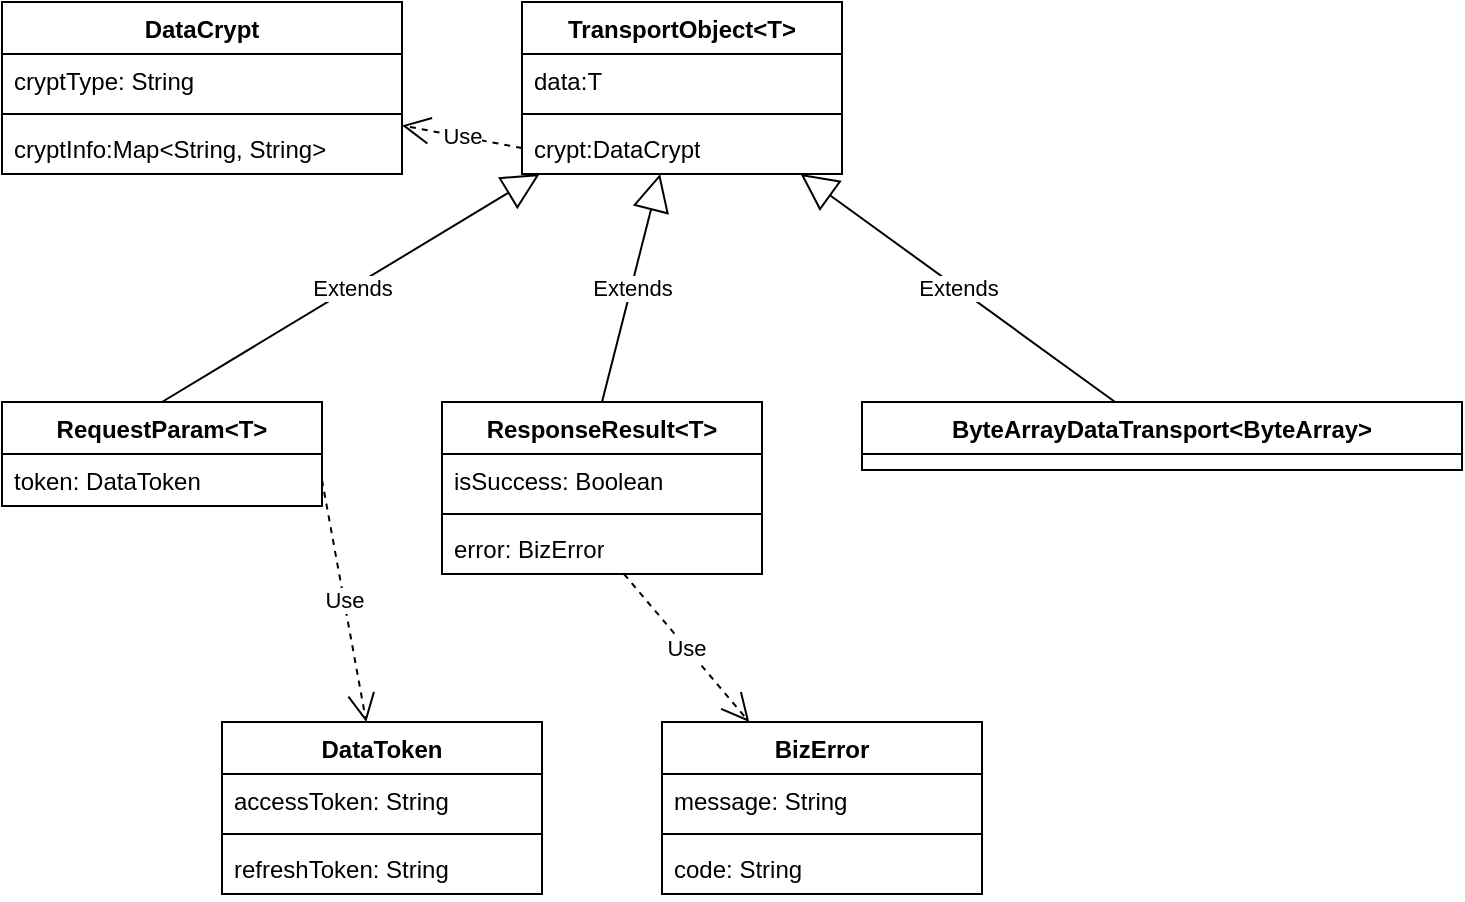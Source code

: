 <mxfile version="21.0.2" type="github">
  <diagram name="Page-1" id="b520641d-4fe3-3701-9064-5fc419738815">
    <mxGraphModel dx="1434" dy="774" grid="1" gridSize="10" guides="1" tooltips="1" connect="1" arrows="1" fold="1" page="1" pageScale="1" pageWidth="827" pageHeight="1169" background="none" math="0" shadow="0">
      <root>
        <mxCell id="0" />
        <mxCell id="1" parent="0" />
        <mxCell id="jWZGYjpSWSjeS9oFQ4Pc-6" value="TransportObject&amp;lt;T&amp;gt;" style="swimlane;fontStyle=1;align=center;verticalAlign=top;childLayout=stackLayout;horizontal=1;startSize=26;horizontalStack=0;resizeParent=1;resizeParentMax=0;resizeLast=0;collapsible=1;marginBottom=0;whiteSpace=wrap;html=1;" parent="1" vertex="1">
          <mxGeometry x="310" y="80" width="160" height="86" as="geometry" />
        </mxCell>
        <mxCell id="jWZGYjpSWSjeS9oFQ4Pc-7" value="data:T" style="text;strokeColor=none;fillColor=none;align=left;verticalAlign=top;spacingLeft=4;spacingRight=4;overflow=hidden;rotatable=0;points=[[0,0.5],[1,0.5]];portConstraint=eastwest;whiteSpace=wrap;html=1;" parent="jWZGYjpSWSjeS9oFQ4Pc-6" vertex="1">
          <mxGeometry y="26" width="160" height="26" as="geometry" />
        </mxCell>
        <mxCell id="jWZGYjpSWSjeS9oFQ4Pc-8" value="" style="line;strokeWidth=1;fillColor=none;align=left;verticalAlign=middle;spacingTop=-1;spacingLeft=3;spacingRight=3;rotatable=0;labelPosition=right;points=[];portConstraint=eastwest;strokeColor=inherit;" parent="jWZGYjpSWSjeS9oFQ4Pc-6" vertex="1">
          <mxGeometry y="52" width="160" height="8" as="geometry" />
        </mxCell>
        <mxCell id="jWZGYjpSWSjeS9oFQ4Pc-9" value="crypt:DataCrypt" style="text;strokeColor=none;fillColor=none;align=left;verticalAlign=top;spacingLeft=4;spacingRight=4;overflow=hidden;rotatable=0;points=[[0,0.5],[1,0.5]];portConstraint=eastwest;whiteSpace=wrap;html=1;" parent="jWZGYjpSWSjeS9oFQ4Pc-6" vertex="1">
          <mxGeometry y="60" width="160" height="26" as="geometry" />
        </mxCell>
        <mxCell id="jWZGYjpSWSjeS9oFQ4Pc-10" value="DataCrypt" style="swimlane;fontStyle=1;align=center;verticalAlign=top;childLayout=stackLayout;horizontal=1;startSize=26;horizontalStack=0;resizeParent=1;resizeParentMax=0;resizeLast=0;collapsible=1;marginBottom=0;whiteSpace=wrap;html=1;" parent="1" vertex="1">
          <mxGeometry x="50" y="80" width="200" height="86" as="geometry" />
        </mxCell>
        <mxCell id="jWZGYjpSWSjeS9oFQ4Pc-11" value="cryptType: String" style="text;strokeColor=none;fillColor=none;align=left;verticalAlign=top;spacingLeft=4;spacingRight=4;overflow=hidden;rotatable=0;points=[[0,0.5],[1,0.5]];portConstraint=eastwest;whiteSpace=wrap;html=1;" parent="jWZGYjpSWSjeS9oFQ4Pc-10" vertex="1">
          <mxGeometry y="26" width="200" height="26" as="geometry" />
        </mxCell>
        <mxCell id="jWZGYjpSWSjeS9oFQ4Pc-12" value="" style="line;strokeWidth=1;fillColor=none;align=left;verticalAlign=middle;spacingTop=-1;spacingLeft=3;spacingRight=3;rotatable=0;labelPosition=right;points=[];portConstraint=eastwest;strokeColor=inherit;" parent="jWZGYjpSWSjeS9oFQ4Pc-10" vertex="1">
          <mxGeometry y="52" width="200" height="8" as="geometry" />
        </mxCell>
        <mxCell id="jWZGYjpSWSjeS9oFQ4Pc-13" value="cryptInfo:Map&amp;lt;String, String&amp;gt;" style="text;strokeColor=none;fillColor=none;align=left;verticalAlign=top;spacingLeft=4;spacingRight=4;overflow=hidden;rotatable=0;points=[[0,0.5],[1,0.5]];portConstraint=eastwest;whiteSpace=wrap;html=1;" parent="jWZGYjpSWSjeS9oFQ4Pc-10" vertex="1">
          <mxGeometry y="60" width="200" height="26" as="geometry" />
        </mxCell>
        <mxCell id="jWZGYjpSWSjeS9oFQ4Pc-14" value="ResponseResult&amp;lt;T&amp;gt;" style="swimlane;fontStyle=1;align=center;verticalAlign=top;childLayout=stackLayout;horizontal=1;startSize=26;horizontalStack=0;resizeParent=1;resizeParentMax=0;resizeLast=0;collapsible=1;marginBottom=0;whiteSpace=wrap;html=1;" parent="1" vertex="1">
          <mxGeometry x="270" y="280" width="160" height="86" as="geometry" />
        </mxCell>
        <mxCell id="jWZGYjpSWSjeS9oFQ4Pc-15" value="isSuccess: Boolean" style="text;strokeColor=none;fillColor=none;align=left;verticalAlign=top;spacingLeft=4;spacingRight=4;overflow=hidden;rotatable=0;points=[[0,0.5],[1,0.5]];portConstraint=eastwest;whiteSpace=wrap;html=1;" parent="jWZGYjpSWSjeS9oFQ4Pc-14" vertex="1">
          <mxGeometry y="26" width="160" height="26" as="geometry" />
        </mxCell>
        <mxCell id="jWZGYjpSWSjeS9oFQ4Pc-16" value="" style="line;strokeWidth=1;fillColor=none;align=left;verticalAlign=middle;spacingTop=-1;spacingLeft=3;spacingRight=3;rotatable=0;labelPosition=right;points=[];portConstraint=eastwest;strokeColor=inherit;" parent="jWZGYjpSWSjeS9oFQ4Pc-14" vertex="1">
          <mxGeometry y="52" width="160" height="8" as="geometry" />
        </mxCell>
        <mxCell id="jWZGYjpSWSjeS9oFQ4Pc-17" value="error: BizError" style="text;strokeColor=none;fillColor=none;align=left;verticalAlign=top;spacingLeft=4;spacingRight=4;overflow=hidden;rotatable=0;points=[[0,0.5],[1,0.5]];portConstraint=eastwest;whiteSpace=wrap;html=1;" parent="jWZGYjpSWSjeS9oFQ4Pc-14" vertex="1">
          <mxGeometry y="60" width="160" height="26" as="geometry" />
        </mxCell>
        <mxCell id="jWZGYjpSWSjeS9oFQ4Pc-18" value="RequestParam&amp;lt;T&amp;gt;" style="swimlane;fontStyle=1;align=center;verticalAlign=top;childLayout=stackLayout;horizontal=1;startSize=26;horizontalStack=0;resizeParent=1;resizeParentMax=0;resizeLast=0;collapsible=1;marginBottom=0;whiteSpace=wrap;html=1;" parent="1" vertex="1">
          <mxGeometry x="50" y="280" width="160" height="52" as="geometry" />
        </mxCell>
        <mxCell id="jWZGYjpSWSjeS9oFQ4Pc-21" value="token: DataToken" style="text;strokeColor=none;fillColor=none;align=left;verticalAlign=top;spacingLeft=4;spacingRight=4;overflow=hidden;rotatable=0;points=[[0,0.5],[1,0.5]];portConstraint=eastwest;whiteSpace=wrap;html=1;" parent="jWZGYjpSWSjeS9oFQ4Pc-18" vertex="1">
          <mxGeometry y="26" width="160" height="26" as="geometry" />
        </mxCell>
        <mxCell id="jWZGYjpSWSjeS9oFQ4Pc-22" value="ByteArrayDataTransport&amp;lt;ByteArray&amp;gt;" style="swimlane;fontStyle=1;align=center;verticalAlign=top;childLayout=stackLayout;horizontal=1;startSize=26;horizontalStack=0;resizeParent=1;resizeParentMax=0;resizeLast=0;collapsible=1;marginBottom=0;whiteSpace=wrap;html=1;" parent="1" vertex="1">
          <mxGeometry x="480" y="280" width="300" height="34" as="geometry" />
        </mxCell>
        <mxCell id="jWZGYjpSWSjeS9oFQ4Pc-26" value="BizError" style="swimlane;fontStyle=1;align=center;verticalAlign=top;childLayout=stackLayout;horizontal=1;startSize=26;horizontalStack=0;resizeParent=1;resizeParentMax=0;resizeLast=0;collapsible=1;marginBottom=0;whiteSpace=wrap;html=1;" parent="1" vertex="1">
          <mxGeometry x="380" y="440" width="160" height="86" as="geometry" />
        </mxCell>
        <mxCell id="jWZGYjpSWSjeS9oFQ4Pc-27" value="message: String" style="text;strokeColor=none;fillColor=none;align=left;verticalAlign=top;spacingLeft=4;spacingRight=4;overflow=hidden;rotatable=0;points=[[0,0.5],[1,0.5]];portConstraint=eastwest;whiteSpace=wrap;html=1;" parent="jWZGYjpSWSjeS9oFQ4Pc-26" vertex="1">
          <mxGeometry y="26" width="160" height="26" as="geometry" />
        </mxCell>
        <mxCell id="jWZGYjpSWSjeS9oFQ4Pc-28" value="" style="line;strokeWidth=1;fillColor=none;align=left;verticalAlign=middle;spacingTop=-1;spacingLeft=3;spacingRight=3;rotatable=0;labelPosition=right;points=[];portConstraint=eastwest;strokeColor=inherit;" parent="jWZGYjpSWSjeS9oFQ4Pc-26" vertex="1">
          <mxGeometry y="52" width="160" height="8" as="geometry" />
        </mxCell>
        <mxCell id="jWZGYjpSWSjeS9oFQ4Pc-29" value="code: String" style="text;strokeColor=none;fillColor=none;align=left;verticalAlign=top;spacingLeft=4;spacingRight=4;overflow=hidden;rotatable=0;points=[[0,0.5],[1,0.5]];portConstraint=eastwest;whiteSpace=wrap;html=1;" parent="jWZGYjpSWSjeS9oFQ4Pc-26" vertex="1">
          <mxGeometry y="60" width="160" height="26" as="geometry" />
        </mxCell>
        <mxCell id="jWZGYjpSWSjeS9oFQ4Pc-39" value="Use" style="endArrow=open;endSize=12;dashed=1;html=1;rounded=0;exitX=0;exitY=0.5;exitDx=0;exitDy=0;" parent="1" source="jWZGYjpSWSjeS9oFQ4Pc-9" target="jWZGYjpSWSjeS9oFQ4Pc-10" edge="1">
          <mxGeometry width="160" relative="1" as="geometry">
            <mxPoint x="470" y="350" as="sourcePoint" />
            <mxPoint x="630" y="350" as="targetPoint" />
          </mxGeometry>
        </mxCell>
        <mxCell id="jWZGYjpSWSjeS9oFQ4Pc-40" value="Extends" style="endArrow=block;endSize=16;endFill=0;html=1;rounded=0;exitX=0.5;exitY=0;exitDx=0;exitDy=0;" parent="1" source="jWZGYjpSWSjeS9oFQ4Pc-14" target="jWZGYjpSWSjeS9oFQ4Pc-6" edge="1">
          <mxGeometry width="160" relative="1" as="geometry">
            <mxPoint x="470" y="420" as="sourcePoint" />
            <mxPoint x="630" y="420" as="targetPoint" />
          </mxGeometry>
        </mxCell>
        <mxCell id="jWZGYjpSWSjeS9oFQ4Pc-41" value="Extends" style="endArrow=block;endSize=16;endFill=0;html=1;rounded=0;exitX=0.5;exitY=0;exitDx=0;exitDy=0;" parent="1" source="jWZGYjpSWSjeS9oFQ4Pc-18" target="jWZGYjpSWSjeS9oFQ4Pc-6" edge="1">
          <mxGeometry width="160" relative="1" as="geometry">
            <mxPoint x="660" y="452.5" as="sourcePoint" />
            <mxPoint x="820" y="452.5" as="targetPoint" />
          </mxGeometry>
        </mxCell>
        <mxCell id="jWZGYjpSWSjeS9oFQ4Pc-42" value="Extends" style="endArrow=block;endSize=16;endFill=0;html=1;rounded=0;" parent="1" source="jWZGYjpSWSjeS9oFQ4Pc-22" target="jWZGYjpSWSjeS9oFQ4Pc-6" edge="1">
          <mxGeometry width="160" relative="1" as="geometry">
            <mxPoint x="490" y="510" as="sourcePoint" />
            <mxPoint x="650" y="510" as="targetPoint" />
          </mxGeometry>
        </mxCell>
        <mxCell id="jWZGYjpSWSjeS9oFQ4Pc-43" value="Use" style="endArrow=open;endSize=12;dashed=1;html=1;rounded=0;" parent="1" source="jWZGYjpSWSjeS9oFQ4Pc-17" target="jWZGYjpSWSjeS9oFQ4Pc-26" edge="1">
          <mxGeometry width="160" relative="1" as="geometry">
            <mxPoint x="480" y="203" as="sourcePoint" />
            <mxPoint x="280" y="163" as="targetPoint" />
          </mxGeometry>
        </mxCell>
        <mxCell id="jWZGYjpSWSjeS9oFQ4Pc-44" value="DataToken" style="swimlane;fontStyle=1;align=center;verticalAlign=top;childLayout=stackLayout;horizontal=1;startSize=26;horizontalStack=0;resizeParent=1;resizeParentMax=0;resizeLast=0;collapsible=1;marginBottom=0;whiteSpace=wrap;html=1;" parent="1" vertex="1">
          <mxGeometry x="160" y="440" width="160" height="86" as="geometry" />
        </mxCell>
        <mxCell id="jWZGYjpSWSjeS9oFQ4Pc-45" value="accessToken: String" style="text;strokeColor=none;fillColor=none;align=left;verticalAlign=top;spacingLeft=4;spacingRight=4;overflow=hidden;rotatable=0;points=[[0,0.5],[1,0.5]];portConstraint=eastwest;whiteSpace=wrap;html=1;" parent="jWZGYjpSWSjeS9oFQ4Pc-44" vertex="1">
          <mxGeometry y="26" width="160" height="26" as="geometry" />
        </mxCell>
        <mxCell id="jWZGYjpSWSjeS9oFQ4Pc-46" value="" style="line;strokeWidth=1;fillColor=none;align=left;verticalAlign=middle;spacingTop=-1;spacingLeft=3;spacingRight=3;rotatable=0;labelPosition=right;points=[];portConstraint=eastwest;strokeColor=inherit;" parent="jWZGYjpSWSjeS9oFQ4Pc-44" vertex="1">
          <mxGeometry y="52" width="160" height="8" as="geometry" />
        </mxCell>
        <mxCell id="jWZGYjpSWSjeS9oFQ4Pc-47" value="refreshToken: String" style="text;strokeColor=none;fillColor=none;align=left;verticalAlign=top;spacingLeft=4;spacingRight=4;overflow=hidden;rotatable=0;points=[[0,0.5],[1,0.5]];portConstraint=eastwest;whiteSpace=wrap;html=1;" parent="jWZGYjpSWSjeS9oFQ4Pc-44" vertex="1">
          <mxGeometry y="60" width="160" height="26" as="geometry" />
        </mxCell>
        <mxCell id="jWZGYjpSWSjeS9oFQ4Pc-48" value="Use" style="endArrow=open;endSize=12;dashed=1;html=1;rounded=0;exitX=1;exitY=0.5;exitDx=0;exitDy=0;" parent="1" source="jWZGYjpSWSjeS9oFQ4Pc-21" target="jWZGYjpSWSjeS9oFQ4Pc-44" edge="1">
          <mxGeometry width="160" relative="1" as="geometry">
            <mxPoint x="690" y="418" as="sourcePoint" />
            <mxPoint x="800" y="411" as="targetPoint" />
          </mxGeometry>
        </mxCell>
      </root>
    </mxGraphModel>
  </diagram>
</mxfile>
